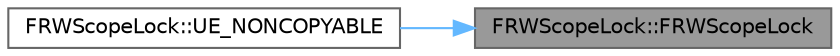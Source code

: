digraph "FRWScopeLock::FRWScopeLock"
{
 // INTERACTIVE_SVG=YES
 // LATEX_PDF_SIZE
  bgcolor="transparent";
  edge [fontname=Helvetica,fontsize=10,labelfontname=Helvetica,labelfontsize=10];
  node [fontname=Helvetica,fontsize=10,shape=box,height=0.2,width=0.4];
  rankdir="RL";
  Node1 [id="Node000001",label="FRWScopeLock::FRWScopeLock",height=0.2,width=0.4,color="gray40", fillcolor="grey60", style="filled", fontcolor="black",tooltip=" "];
  Node1 -> Node2 [id="edge1_Node000001_Node000002",dir="back",color="steelblue1",style="solid",tooltip=" "];
  Node2 [id="Node000002",label="FRWScopeLock::UE_NONCOPYABLE",height=0.2,width=0.4,color="grey40", fillcolor="white", style="filled",URL="$d3/d4f/classFRWScopeLock.html#a054865cd35de1e1b920255b8fead85aa",tooltip=" "];
}
